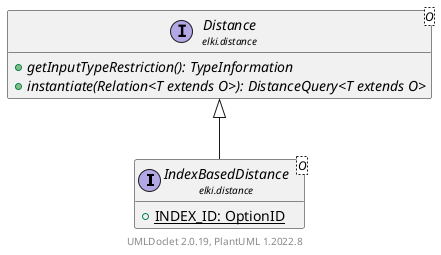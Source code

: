 @startuml
    remove .*\.(Instance|Par|Parameterizer|Factory)$
    set namespaceSeparator none
    hide empty fields
    hide empty methods

    interface "<size:14>IndexBasedDistance\n<size:10>elki.distance" as elki.distance.IndexBasedDistance<O> [[IndexBasedDistance.html]] {
        {static} +INDEX_ID: OptionID
    }

    interface "<size:14>Distance\n<size:10>elki.distance" as elki.distance.Distance<O> [[Distance.html]] {
        {abstract} +getInputTypeRestriction(): TypeInformation
        {abstract} +instantiate(Relation<T extends O>): DistanceQuery<T extends O>
    }
    interface "<size:14>IndexBasedDistance.Instance\n<size:10>elki.distance" as elki.distance.IndexBasedDistance.Instance<T, I extends Index> [[IndexBasedDistance.Instance.html]]

    elki.distance.Distance <|-- elki.distance.IndexBasedDistance
    elki.distance.IndexBasedDistance +-- elki.distance.IndexBasedDistance.Instance

    center footer UMLDoclet 2.0.19, PlantUML 1.2022.8
@enduml
